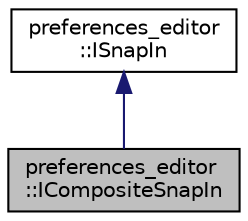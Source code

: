 digraph "preferences_editor::ICompositeSnapIn"
{
 // LATEX_PDF_SIZE
  edge [fontname="Helvetica",fontsize="10",labelfontname="Helvetica",labelfontsize="10"];
  node [fontname="Helvetica",fontsize="10",shape=record];
  Node1 [label="preferences_editor\l::ICompositeSnapIn",height=0.2,width=0.4,color="black", fillcolor="grey75", style="filled", fontcolor="black",tooltip="Composite snap-in requires list of dependencies to operate."];
  Node2 -> Node1 [dir="back",color="midnightblue",fontsize="10",style="solid",fontname="Helvetica"];
  Node2 [label="preferences_editor\l::ISnapIn",height=0.2,width=0.4,color="black", fillcolor="white", style="filled",URL="$classpreferences__editor_1_1_i_snap_in.html",tooltip="The ISnapIn interface is a base for all snap-ins in a system."];
}
